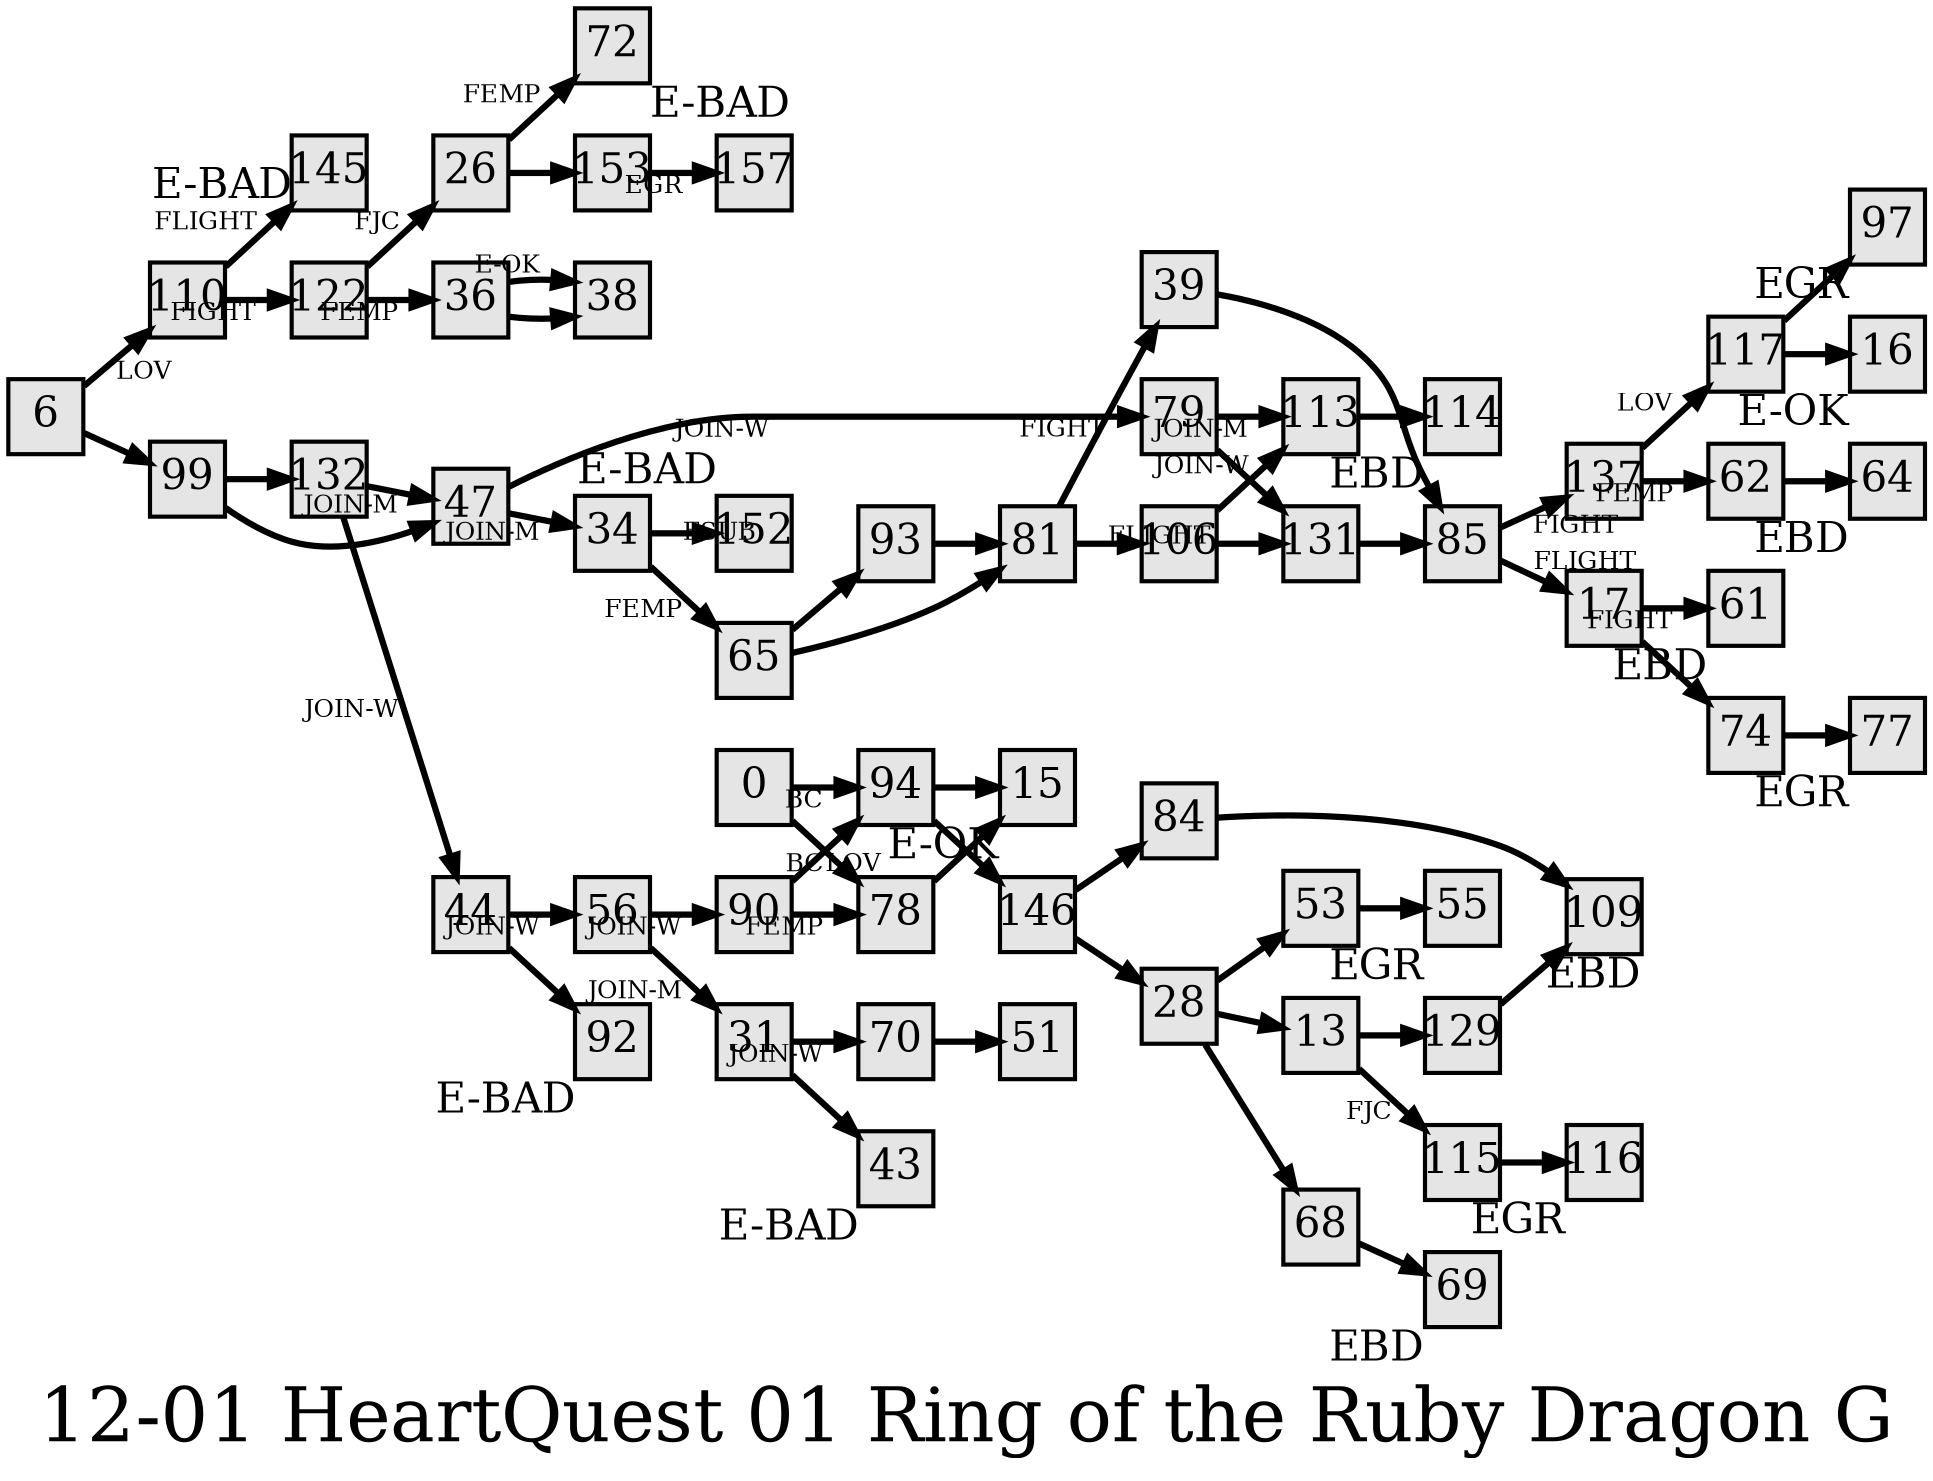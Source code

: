 digraph g{
  graph [ label="12-01 HeartQuest 01 Ring of the Ruby Dragon G" rankdir=LR, ordering=out, fontsize=36, nodesep="0.35", ranksep="0.45"];
  node  [shape=rect, penwidth=2, fontsize=20, style=filled, fillcolor=grey90, margin="0,0", labelfloat=true, regular=true, fixedsize=true];
  edge  [labelfloat=true, penwidth=3, fontsize=12];
  // ---;
  // group  : Katz;
  // id     :;
  // gbid   :;
  // series :;
  // title  :;
  // author :;
  // credit:;
  // - name : Juliet Way-Henthorne;
  // role : encoder;
  // date : 2017-09-29;
  // - name : Jeremy Douglass;
  // role : editor;
  // date : 2017-10-19;
  // render:;
  // - name   : ?;
  // styles : ?;
  // engine : dot;
  // comment: >;
  
  // ---;
  
  // From | To | Label;
  
  0 -> 78	[ xlabel="BC" ];
  0 -> 94	[ xlabel="BC" ];
  6 -> 110	[ xlabel="LOV" ];
  6 -> 99;
  13 -> 129;
  13 -> 115	[ xlabel="FJC" ];
  15	[ xlabel="E-OK" ];
  16	[ xlabel="E-OK" ];
  17 -> 61	[ xlabel="FIGHT" ];
  17 -> 74;
  26 -> 72	[ xlabel="FEMP" ];
  26 -> 153;
  28 -> 53;
  28 -> 13;
  28 -> 68;
  31 -> 70	[ xlabel="JOIN-W" ];
  31 -> 43;
  34 -> 152	[ xlabel="FSUB" ];
  34 -> 65	[ xlabel="FEMP" ];
  36 -> 38;
  36 -> 38	[ xlabel="E-OK" ];
  39 -> 85;
  43	[ xlabel="E-BAD" ];	// NO ROMANCE
  44 -> 56	[ xlabel="JOIN-W" ];
  44 -> 92;
  47 -> 79	[ xlabel="JOIN-W" ];
  47 -> 34	[ xlabel="JOIN-M" ];
  53 -> 55;
  55	[ xlabel="EGR" ];
  56 -> 90	[ xlabel="JOIN-W" ];
  56 -> 31	[ xlabel="JOIN-M" ];
  61	[ xlabel="EBD" ];
  62 -> 64;
  64	[ xlabel="EBD" ];
  65 -> 93;
  65 -> 81;
  68 -> 69;
  69	[ xlabel="EBD" ];
  70 -> 51;
  72	[ xlabel="E-BAD" ];
  74 -> 77;
  77	[ xlabel="EGR" ];
  78 -> 15;
  79 -> 113	[ xlabel="JOIN-M" ];
  79 -> 131	[ xlabel="JOIN-W" ];
  81 -> 39	[ xlabel="FIGHT" ];
  81 -> 106	[ xlabel="FLIGHT" ];
  84 -> 109;
  85 -> 137	[ xlabel="FIGHT" ];
  85 -> 17	[ xlabel="FLIGHT" ];
  90 -> 94	[ xlabel="LOV" ];
  90 -> 78	[ xlabel="FEMP" ];
  92	[ xlabel="E-BAD" ];
  93 -> 81;
  94 -> 15;
  94 -> 146;
  97	[ xlabel="EGR" ];
  99 -> 132;
  99 -> 47;
  106 -> 113;
  106 -> 131;
  109	[ xlabel="EBD" ];
  110 -> 145	[ xlabel="FLIGHT" ];	// LET COREN FIGHT ALONE
  110 -> 122	[ xlabel="FIGHT" ];
  113 -> 114;
  114	[ xlabel="EBD" ];
  115 -> 116;
  116	[ xlabel="EGR" ];
  117 -> 97;
  117 -> 16;
  122 -> 26	[ xlabel="FJC" ];
  122 -> 36	[ xlabel="FEMP" ];
  129 -> 109;
  131 -> 85;
  132 -> 47	[ xlabel="JOIN-M" ];
  132 -> 44	[ xlabel="JOIN-W" ];
  137 -> 117	[ xlabel="LOV" ];
  137 -> 62	[ xlabel="FEMP" ];
  145	[ xlabel="E-BAD" ];
  146 -> 84;
  146 -> 28;
  152	[ xlabel="E-BAD" ];
  153 -> 157	[ xlabel="EGR" ];
}

